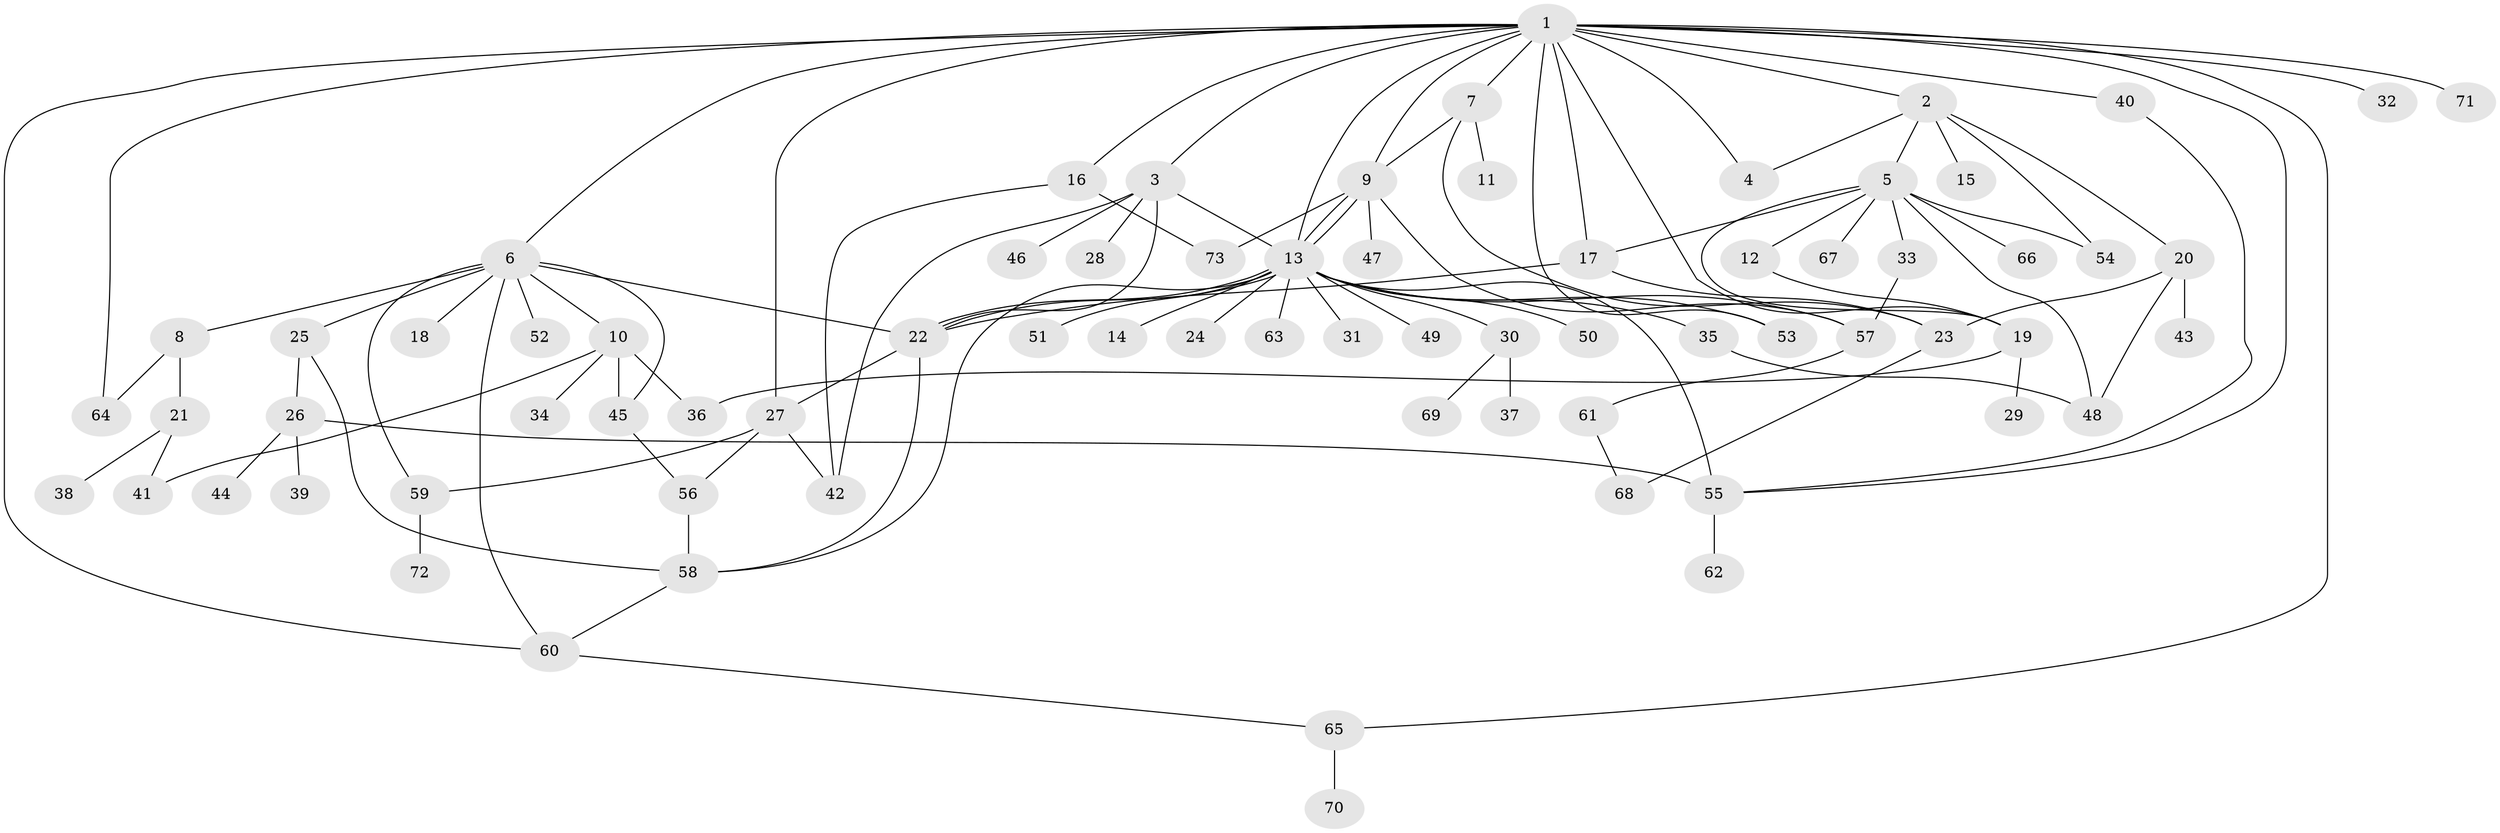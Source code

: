 // coarse degree distribution, {13: 0.027777777777777776, 5: 0.05555555555555555, 2: 0.16666666666666666, 8: 0.027777777777777776, 10: 0.027777777777777776, 4: 0.027777777777777776, 3: 0.16666666666666666, 18: 0.027777777777777776, 1: 0.4722222222222222}
// Generated by graph-tools (version 1.1) at 2025/18/03/04/25 18:18:17]
// undirected, 73 vertices, 112 edges
graph export_dot {
graph [start="1"]
  node [color=gray90,style=filled];
  1;
  2;
  3;
  4;
  5;
  6;
  7;
  8;
  9;
  10;
  11;
  12;
  13;
  14;
  15;
  16;
  17;
  18;
  19;
  20;
  21;
  22;
  23;
  24;
  25;
  26;
  27;
  28;
  29;
  30;
  31;
  32;
  33;
  34;
  35;
  36;
  37;
  38;
  39;
  40;
  41;
  42;
  43;
  44;
  45;
  46;
  47;
  48;
  49;
  50;
  51;
  52;
  53;
  54;
  55;
  56;
  57;
  58;
  59;
  60;
  61;
  62;
  63;
  64;
  65;
  66;
  67;
  68;
  69;
  70;
  71;
  72;
  73;
  1 -- 2;
  1 -- 3;
  1 -- 4;
  1 -- 6;
  1 -- 7;
  1 -- 9;
  1 -- 13;
  1 -- 16;
  1 -- 17;
  1 -- 19;
  1 -- 27;
  1 -- 32;
  1 -- 40;
  1 -- 53;
  1 -- 55;
  1 -- 60;
  1 -- 64;
  1 -- 65;
  1 -- 71;
  2 -- 4;
  2 -- 5;
  2 -- 15;
  2 -- 20;
  2 -- 54;
  3 -- 13;
  3 -- 22;
  3 -- 28;
  3 -- 42;
  3 -- 46;
  5 -- 12;
  5 -- 17;
  5 -- 19;
  5 -- 33;
  5 -- 48;
  5 -- 54;
  5 -- 66;
  5 -- 67;
  6 -- 8;
  6 -- 10;
  6 -- 18;
  6 -- 22;
  6 -- 25;
  6 -- 45;
  6 -- 52;
  6 -- 59;
  6 -- 60;
  7 -- 9;
  7 -- 11;
  7 -- 23;
  8 -- 21;
  8 -- 64;
  9 -- 13;
  9 -- 13;
  9 -- 47;
  9 -- 57;
  9 -- 73;
  10 -- 34;
  10 -- 36;
  10 -- 41;
  10 -- 45;
  12 -- 19;
  13 -- 14;
  13 -- 22;
  13 -- 22;
  13 -- 24;
  13 -- 30;
  13 -- 31;
  13 -- 35;
  13 -- 49;
  13 -- 50;
  13 -- 51;
  13 -- 53;
  13 -- 55;
  13 -- 57;
  13 -- 58;
  13 -- 63;
  16 -- 42;
  16 -- 73;
  17 -- 22;
  17 -- 23;
  19 -- 29;
  19 -- 36;
  20 -- 23;
  20 -- 43;
  20 -- 48;
  21 -- 38;
  21 -- 41;
  22 -- 27;
  22 -- 58;
  23 -- 68;
  25 -- 26;
  25 -- 58;
  26 -- 39;
  26 -- 44;
  26 -- 55;
  27 -- 42;
  27 -- 56;
  27 -- 59;
  30 -- 37;
  30 -- 69;
  33 -- 57;
  35 -- 48;
  40 -- 55;
  45 -- 56;
  55 -- 62;
  56 -- 58;
  57 -- 61;
  58 -- 60;
  59 -- 72;
  60 -- 65;
  61 -- 68;
  65 -- 70;
}
